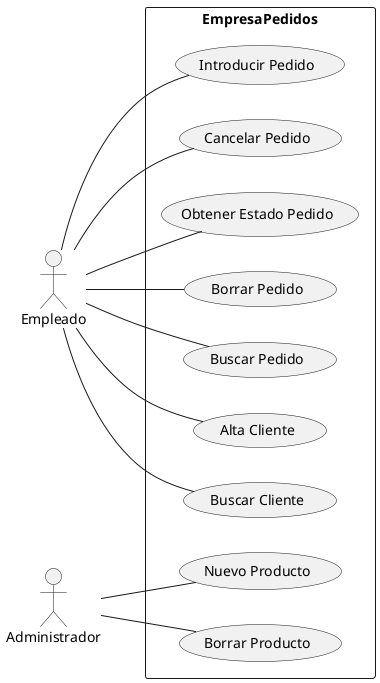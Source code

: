 @startuml
left to right direction
:Empleado: as Emple
:Administrador: as Admin

rectangle EmpresaPedidos {
(Introducir Pedido) as Introducir
(Cancelar Pedido) as Cancelar
(Obtener Estado Pedido) as Obtener
(Borrar Pedido) as Borrar
(Buscar Pedido) as BuscarP
(Alta Cliente) as Alta
(Buscar Cliente) as BuscarC
(Nuevo Producto) as NuevoP
(Borrar Producto) as BorrarP
}
Emple -- Introducir
Emple -- Cancelar
Emple -- Obtener
Emple -- Borrar
Emple -- BuscarP
Emple -- Alta
Emple -- BuscarC
Admin -- NuevoP
Admin -- BorrarP

@enduml